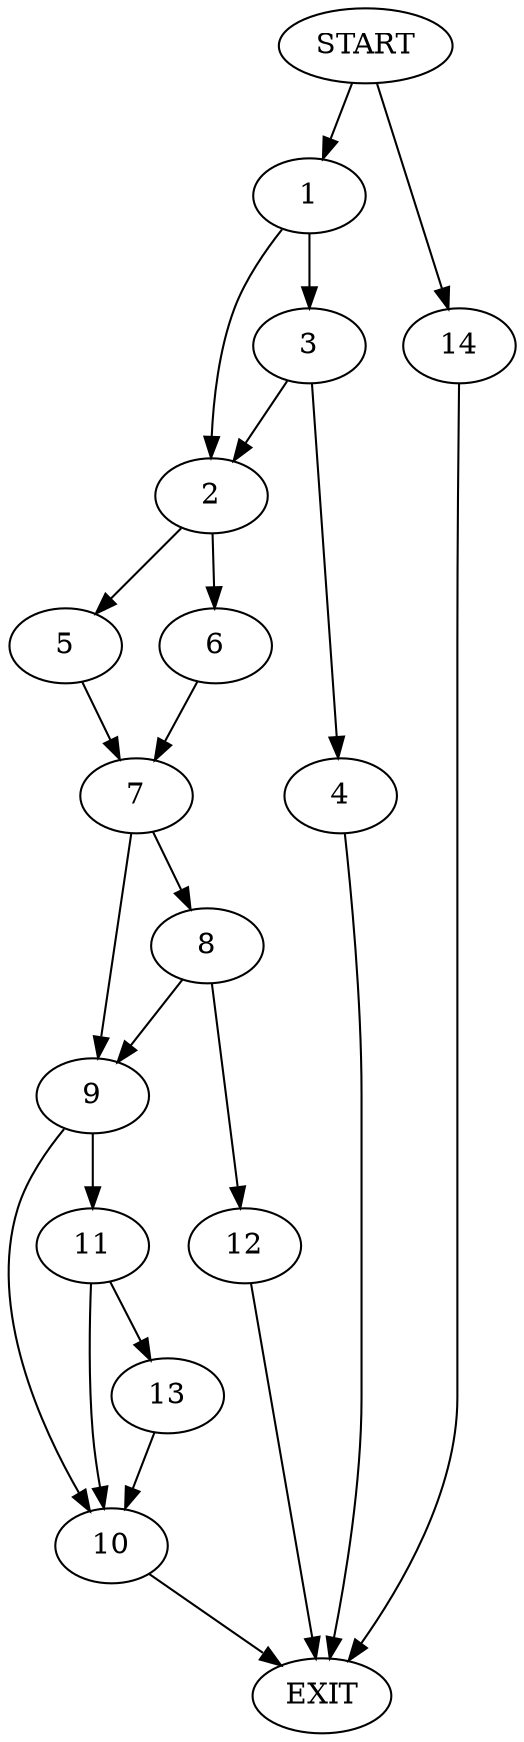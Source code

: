 digraph {
0 [label="START"]
15 [label="EXIT"]
0 -> 1
1 -> 2
1 -> 3
3 -> 2
3 -> 4
2 -> 5
2 -> 6
4 -> 15
6 -> 7
5 -> 7
7 -> 8
7 -> 9
9 -> 10
9 -> 11
8 -> 12
8 -> 9
12 -> 15
10 -> 15
11 -> 10
11 -> 13
13 -> 10
0 -> 14
14 -> 15
}
